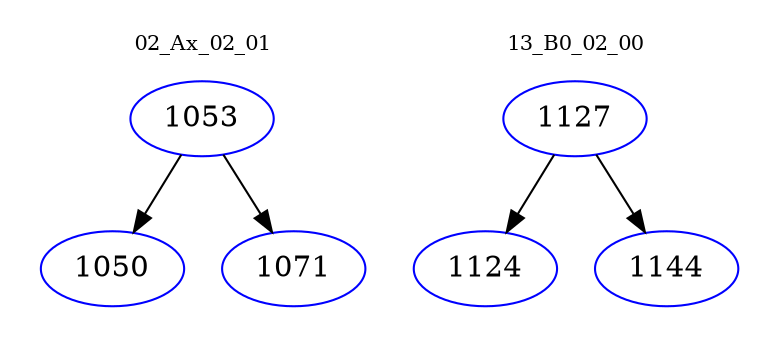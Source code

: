 digraph{
subgraph cluster_0 {
color = white
label = "02_Ax_02_01";
fontsize=10;
T0_1053 [label="1053", color="blue"]
T0_1053 -> T0_1050 [color="black"]
T0_1050 [label="1050", color="blue"]
T0_1053 -> T0_1071 [color="black"]
T0_1071 [label="1071", color="blue"]
}
subgraph cluster_1 {
color = white
label = "13_B0_02_00";
fontsize=10;
T1_1127 [label="1127", color="blue"]
T1_1127 -> T1_1124 [color="black"]
T1_1124 [label="1124", color="blue"]
T1_1127 -> T1_1144 [color="black"]
T1_1144 [label="1144", color="blue"]
}
}
